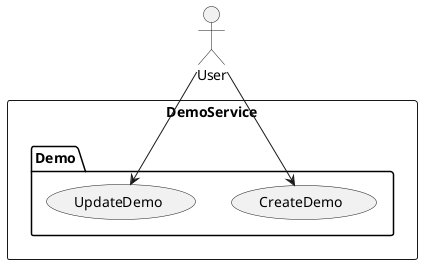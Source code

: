 @startuml

actor User

rectangle DemoService{
    package Demo{
        usecase CreateDemo
        usecase UpdateDemo
    }
}

User --> CreateDemo
User --> UpdateDemo
@enduml